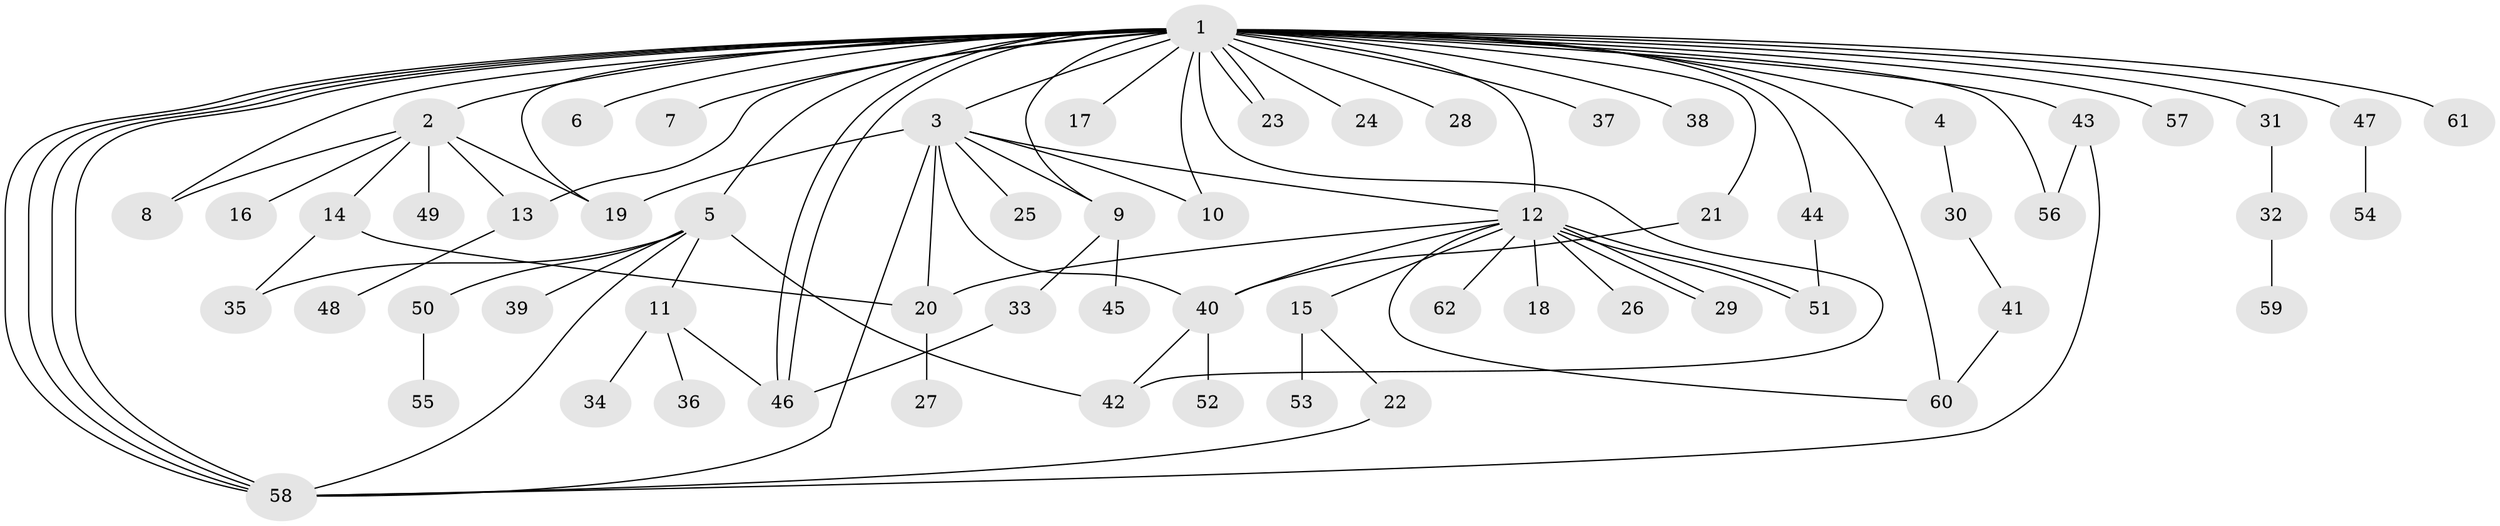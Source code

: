 // coarse degree distribution, {20: 0.041666666666666664, 7: 0.041666666666666664, 8: 0.041666666666666664, 2: 0.16666666666666666, 5: 0.041666666666666664, 1: 0.5416666666666666, 3: 0.125}
// Generated by graph-tools (version 1.1) at 2025/18/03/04/25 18:18:28]
// undirected, 62 vertices, 92 edges
graph export_dot {
graph [start="1"]
  node [color=gray90,style=filled];
  1;
  2;
  3;
  4;
  5;
  6;
  7;
  8;
  9;
  10;
  11;
  12;
  13;
  14;
  15;
  16;
  17;
  18;
  19;
  20;
  21;
  22;
  23;
  24;
  25;
  26;
  27;
  28;
  29;
  30;
  31;
  32;
  33;
  34;
  35;
  36;
  37;
  38;
  39;
  40;
  41;
  42;
  43;
  44;
  45;
  46;
  47;
  48;
  49;
  50;
  51;
  52;
  53;
  54;
  55;
  56;
  57;
  58;
  59;
  60;
  61;
  62;
  1 -- 2;
  1 -- 3;
  1 -- 4;
  1 -- 5;
  1 -- 6;
  1 -- 7;
  1 -- 8;
  1 -- 9;
  1 -- 10;
  1 -- 12;
  1 -- 13;
  1 -- 17;
  1 -- 19;
  1 -- 21;
  1 -- 23;
  1 -- 23;
  1 -- 24;
  1 -- 28;
  1 -- 31;
  1 -- 37;
  1 -- 38;
  1 -- 42;
  1 -- 43;
  1 -- 44;
  1 -- 46;
  1 -- 46;
  1 -- 47;
  1 -- 56;
  1 -- 57;
  1 -- 58;
  1 -- 58;
  1 -- 58;
  1 -- 58;
  1 -- 60;
  1 -- 61;
  2 -- 8;
  2 -- 13;
  2 -- 14;
  2 -- 16;
  2 -- 19;
  2 -- 49;
  3 -- 9;
  3 -- 10;
  3 -- 12;
  3 -- 19;
  3 -- 20;
  3 -- 25;
  3 -- 40;
  3 -- 58;
  4 -- 30;
  5 -- 11;
  5 -- 35;
  5 -- 39;
  5 -- 42;
  5 -- 50;
  5 -- 58;
  9 -- 33;
  9 -- 45;
  11 -- 34;
  11 -- 36;
  11 -- 46;
  12 -- 15;
  12 -- 18;
  12 -- 20;
  12 -- 26;
  12 -- 29;
  12 -- 29;
  12 -- 40;
  12 -- 51;
  12 -- 51;
  12 -- 60;
  12 -- 62;
  13 -- 48;
  14 -- 20;
  14 -- 35;
  15 -- 22;
  15 -- 53;
  20 -- 27;
  21 -- 40;
  22 -- 58;
  30 -- 41;
  31 -- 32;
  32 -- 59;
  33 -- 46;
  40 -- 42;
  40 -- 52;
  41 -- 60;
  43 -- 56;
  43 -- 58;
  44 -- 51;
  47 -- 54;
  50 -- 55;
}

